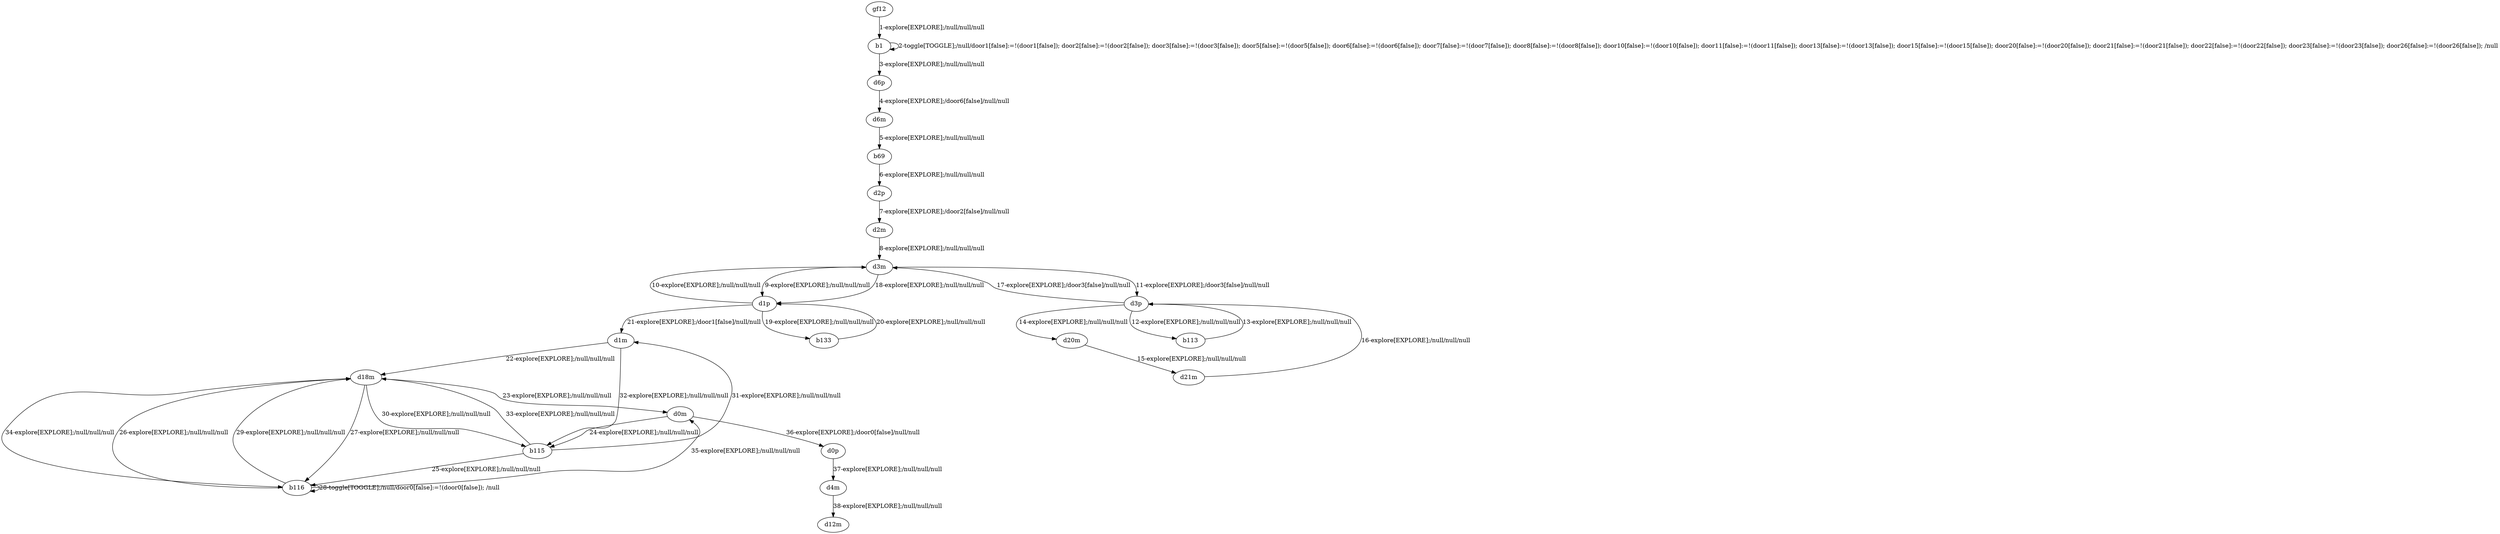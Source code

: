 # Total number of goals covered by this test: 1
# d1p --> b133

digraph g {
"gf12" -> "b1" [label = "1-explore[EXPLORE];/null/null/null"];
"b1" -> "b1" [label = "2-toggle[TOGGLE];/null/door1[false]:=!(door1[false]); door2[false]:=!(door2[false]); door3[false]:=!(door3[false]); door5[false]:=!(door5[false]); door6[false]:=!(door6[false]); door7[false]:=!(door7[false]); door8[false]:=!(door8[false]); door10[false]:=!(door10[false]); door11[false]:=!(door11[false]); door13[false]:=!(door13[false]); door15[false]:=!(door15[false]); door20[false]:=!(door20[false]); door21[false]:=!(door21[false]); door22[false]:=!(door22[false]); door23[false]:=!(door23[false]); door26[false]:=!(door26[false]); /null"];
"b1" -> "d6p" [label = "3-explore[EXPLORE];/null/null/null"];
"d6p" -> "d6m" [label = "4-explore[EXPLORE];/door6[false]/null/null"];
"d6m" -> "b69" [label = "5-explore[EXPLORE];/null/null/null"];
"b69" -> "d2p" [label = "6-explore[EXPLORE];/null/null/null"];
"d2p" -> "d2m" [label = "7-explore[EXPLORE];/door2[false]/null/null"];
"d2m" -> "d3m" [label = "8-explore[EXPLORE];/null/null/null"];
"d3m" -> "d1p" [label = "9-explore[EXPLORE];/null/null/null"];
"d1p" -> "d3m" [label = "10-explore[EXPLORE];/null/null/null"];
"d3m" -> "d3p" [label = "11-explore[EXPLORE];/door3[false]/null/null"];
"d3p" -> "b113" [label = "12-explore[EXPLORE];/null/null/null"];
"b113" -> "d3p" [label = "13-explore[EXPLORE];/null/null/null"];
"d3p" -> "d20m" [label = "14-explore[EXPLORE];/null/null/null"];
"d20m" -> "d21m" [label = "15-explore[EXPLORE];/null/null/null"];
"d21m" -> "d3p" [label = "16-explore[EXPLORE];/null/null/null"];
"d3p" -> "d3m" [label = "17-explore[EXPLORE];/door3[false]/null/null"];
"d3m" -> "d1p" [label = "18-explore[EXPLORE];/null/null/null"];
"d1p" -> "b133" [label = "19-explore[EXPLORE];/null/null/null"];
"b133" -> "d1p" [label = "20-explore[EXPLORE];/null/null/null"];
"d1p" -> "d1m" [label = "21-explore[EXPLORE];/door1[false]/null/null"];
"d1m" -> "d18m" [label = "22-explore[EXPLORE];/null/null/null"];
"d18m" -> "d0m" [label = "23-explore[EXPLORE];/null/null/null"];
"d0m" -> "b115" [label = "24-explore[EXPLORE];/null/null/null"];
"b115" -> "b116" [label = "25-explore[EXPLORE];/null/null/null"];
"b116" -> "d18m" [label = "26-explore[EXPLORE];/null/null/null"];
"d18m" -> "b116" [label = "27-explore[EXPLORE];/null/null/null"];
"b116" -> "b116" [label = "28-toggle[TOGGLE];/null/door0[false]:=!(door0[false]); /null"];
"b116" -> "d18m" [label = "29-explore[EXPLORE];/null/null/null"];
"d18m" -> "b115" [label = "30-explore[EXPLORE];/null/null/null"];
"b115" -> "d1m" [label = "31-explore[EXPLORE];/null/null/null"];
"d1m" -> "b115" [label = "32-explore[EXPLORE];/null/null/null"];
"b115" -> "d18m" [label = "33-explore[EXPLORE];/null/null/null"];
"d18m" -> "b116" [label = "34-explore[EXPLORE];/null/null/null"];
"b116" -> "d0m" [label = "35-explore[EXPLORE];/null/null/null"];
"d0m" -> "d0p" [label = "36-explore[EXPLORE];/door0[false]/null/null"];
"d0p" -> "d4m" [label = "37-explore[EXPLORE];/null/null/null"];
"d4m" -> "d12m" [label = "38-explore[EXPLORE];/null/null/null"];
}